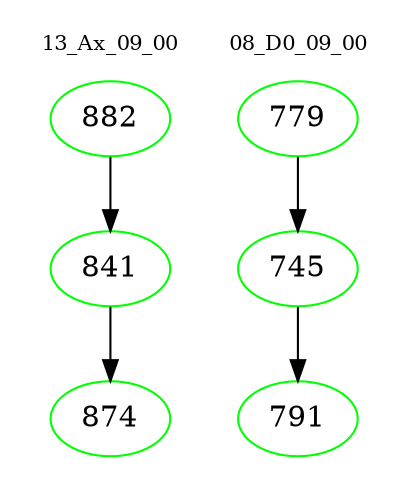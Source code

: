 digraph{
subgraph cluster_0 {
color = white
label = "13_Ax_09_00";
fontsize=10;
T0_882 [label="882", color="green"]
T0_882 -> T0_841 [color="black"]
T0_841 [label="841", color="green"]
T0_841 -> T0_874 [color="black"]
T0_874 [label="874", color="green"]
}
subgraph cluster_1 {
color = white
label = "08_D0_09_00";
fontsize=10;
T1_779 [label="779", color="green"]
T1_779 -> T1_745 [color="black"]
T1_745 [label="745", color="green"]
T1_745 -> T1_791 [color="black"]
T1_791 [label="791", color="green"]
}
}
